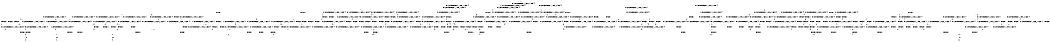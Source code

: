 digraph BCG {
size = "7, 10.5";
center = TRUE;
node [shape = circle];
0 [peripheries = 2];
0 -> 1 [label = "EX !0 !ATOMIC_EXCH_BRANCH (1, +1, TRUE, +0, 2, TRUE) !{0}"];
0 -> 2 [label = "EX !2 !ATOMIC_EXCH_BRANCH (1, +1, TRUE, +0, 2, TRUE) !{0}"];
0 -> 3 [label = "EX !1 !ATOMIC_EXCH_BRANCH (1, +0, FALSE, +0, 1, TRUE) !{0}"];
0 -> 4 [label = "EX !0 !ATOMIC_EXCH_BRANCH (1, +1, TRUE, +0, 2, TRUE) !{0}"];
1 -> 5 [label = "EX !2 !ATOMIC_EXCH_BRANCH (1, +1, TRUE, +0, 2, FALSE) !{0}"];
1 -> 6 [label = "EX !1 !ATOMIC_EXCH_BRANCH (1, +0, FALSE, +0, 1, FALSE) !{0}"];
1 -> 7 [label = "TERMINATE !0"];
2 -> 5 [label = "EX !0 !ATOMIC_EXCH_BRANCH (1, +1, TRUE, +0, 2, FALSE) !{0}"];
2 -> 8 [label = "EX !1 !ATOMIC_EXCH_BRANCH (1, +0, FALSE, +0, 1, FALSE) !{0}"];
2 -> 9 [label = "TERMINATE !2"];
2 -> 10 [label = "EX !0 !ATOMIC_EXCH_BRANCH (1, +1, TRUE, +0, 2, FALSE) !{0}"];
3 -> 3 [label = "EX !1 !ATOMIC_EXCH_BRANCH (1, +0, FALSE, +0, 1, TRUE) !{0}"];
3 -> 11 [label = "EX !0 !ATOMIC_EXCH_BRANCH (1, +1, TRUE, +0, 2, TRUE) !{0}"];
3 -> 12 [label = "EX !2 !ATOMIC_EXCH_BRANCH (1, +1, TRUE, +0, 2, TRUE) !{0}"];
3 -> 13 [label = "EX !0 !ATOMIC_EXCH_BRANCH (1, +1, TRUE, +0, 2, TRUE) !{0}"];
4 -> 10 [label = "EX !2 !ATOMIC_EXCH_BRANCH (1, +1, TRUE, +0, 2, FALSE) !{0}"];
4 -> 14 [label = "EX !1 !ATOMIC_EXCH_BRANCH (1, +0, FALSE, +0, 1, FALSE) !{0}"];
4 -> 15 [label = "TERMINATE !0"];
5 -> 16 [label = "EX !1 !ATOMIC_EXCH_BRANCH (1, +0, FALSE, +0, 1, FALSE) !{0}"];
5 -> 17 [label = "TERMINATE !0"];
5 -> 18 [label = "TERMINATE !2"];
6 -> 19 [label = "EX !2 !ATOMIC_EXCH_BRANCH (1, +1, TRUE, +0, 2, FALSE) !{0}"];
6 -> 20 [label = "TERMINATE !0"];
6 -> 21 [label = "TERMINATE !1"];
7 -> 22 [label = "EX !1 !ATOMIC_EXCH_BRANCH (1, +0, FALSE, +0, 1, FALSE) !{1}"];
7 -> 23 [label = "EX !2 !ATOMIC_EXCH_BRANCH (1, +1, TRUE, +0, 2, FALSE) !{1}"];
7 -> 24 [label = "EX !1 !ATOMIC_EXCH_BRANCH (1, +0, FALSE, +0, 1, FALSE) !{1}"];
8 -> 19 [label = "EX !0 !ATOMIC_EXCH_BRANCH (1, +1, TRUE, +0, 2, FALSE) !{0}"];
8 -> 25 [label = "TERMINATE !2"];
8 -> 26 [label = "TERMINATE !1"];
8 -> 27 [label = "EX !0 !ATOMIC_EXCH_BRANCH (1, +1, TRUE, +0, 2, FALSE) !{0}"];
9 -> 28 [label = "EX !0 !ATOMIC_EXCH_BRANCH (1, +1, TRUE, +0, 2, FALSE) !{0}"];
9 -> 29 [label = "EX !1 !ATOMIC_EXCH_BRANCH (1, +0, FALSE, +0, 1, FALSE) !{0}"];
9 -> 30 [label = "EX !0 !ATOMIC_EXCH_BRANCH (1, +1, TRUE, +0, 2, FALSE) !{0}"];
10 -> 31 [label = "EX !1 !ATOMIC_EXCH_BRANCH (1, +0, FALSE, +0, 1, FALSE) !{0}"];
10 -> 32 [label = "TERMINATE !0"];
10 -> 33 [label = "TERMINATE !2"];
11 -> 6 [label = "EX !1 !ATOMIC_EXCH_BRANCH (1, +0, FALSE, +0, 1, FALSE) !{0}"];
11 -> 34 [label = "EX !2 !ATOMIC_EXCH_BRANCH (1, +1, TRUE, +0, 2, FALSE) !{0}"];
11 -> 35 [label = "TERMINATE !0"];
12 -> 8 [label = "EX !1 !ATOMIC_EXCH_BRANCH (1, +0, FALSE, +0, 1, FALSE) !{0}"];
12 -> 34 [label = "EX !0 !ATOMIC_EXCH_BRANCH (1, +1, TRUE, +0, 2, FALSE) !{0}"];
12 -> 36 [label = "TERMINATE !2"];
12 -> 37 [label = "EX !0 !ATOMIC_EXCH_BRANCH (1, +1, TRUE, +0, 2, FALSE) !{0}"];
13 -> 14 [label = "EX !1 !ATOMIC_EXCH_BRANCH (1, +0, FALSE, +0, 1, FALSE) !{0}"];
13 -> 37 [label = "EX !2 !ATOMIC_EXCH_BRANCH (1, +1, TRUE, +0, 2, FALSE) !{0}"];
13 -> 38 [label = "TERMINATE !0"];
14 -> 27 [label = "EX !2 !ATOMIC_EXCH_BRANCH (1, +1, TRUE, +0, 2, FALSE) !{0}"];
14 -> 39 [label = "TERMINATE !0"];
14 -> 40 [label = "TERMINATE !1"];
15 -> 41 [label = "EX !1 !ATOMIC_EXCH_BRANCH (1, +0, FALSE, +0, 1, FALSE) !{1}"];
15 -> 42 [label = "EX !2 !ATOMIC_EXCH_BRANCH (1, +1, TRUE, +0, 2, FALSE) !{1}"];
16 -> 43 [label = "TERMINATE !0"];
16 -> 44 [label = "TERMINATE !2"];
16 -> 45 [label = "TERMINATE !1"];
17 -> 46 [label = "EX !1 !ATOMIC_EXCH_BRANCH (1, +0, FALSE, +0, 1, FALSE) !{1}"];
17 -> 47 [label = "TERMINATE !2"];
17 -> 48 [label = "EX !1 !ATOMIC_EXCH_BRANCH (1, +0, FALSE, +0, 1, FALSE) !{1}"];
18 -> 49 [label = "EX !1 !ATOMIC_EXCH_BRANCH (1, +0, FALSE, +0, 1, FALSE) !{0}"];
18 -> 50 [label = "TERMINATE !0"];
19 -> 43 [label = "TERMINATE !0"];
19 -> 44 [label = "TERMINATE !2"];
19 -> 45 [label = "TERMINATE !1"];
20 -> 51 [label = "EX !2 !ATOMIC_EXCH_BRANCH (1, +1, TRUE, +0, 2, FALSE) !{1}"];
20 -> 52 [label = "TERMINATE !1"];
21 -> 53 [label = "EX !2 !ATOMIC_EXCH_BRANCH (1, +1, TRUE, +0, 2, FALSE) !{0}"];
21 -> 54 [label = "TERMINATE !0"];
22 -> 51 [label = "EX !2 !ATOMIC_EXCH_BRANCH (1, +1, TRUE, +0, 2, FALSE) !{1}"];
22 -> 52 [label = "TERMINATE !1"];
23 -> 46 [label = "EX !1 !ATOMIC_EXCH_BRANCH (1, +0, FALSE, +0, 1, FALSE) !{1}"];
23 -> 47 [label = "TERMINATE !2"];
23 -> 48 [label = "EX !1 !ATOMIC_EXCH_BRANCH (1, +0, FALSE, +0, 1, FALSE) !{1}"];
24 -> 55 [label = "EX !2 !ATOMIC_EXCH_BRANCH (1, +1, TRUE, +0, 2, FALSE) !{1}"];
24 -> 56 [label = "TERMINATE !1"];
25 -> 57 [label = "EX !0 !ATOMIC_EXCH_BRANCH (1, +1, TRUE, +0, 2, FALSE) !{0}"];
25 -> 58 [label = "TERMINATE !1"];
25 -> 59 [label = "EX !0 !ATOMIC_EXCH_BRANCH (1, +1, TRUE, +0, 2, FALSE) !{0}"];
26 -> 53 [label = "EX !0 !ATOMIC_EXCH_BRANCH (1, +1, TRUE, +0, 2, FALSE) !{0}"];
26 -> 60 [label = "TERMINATE !2"];
26 -> 61 [label = "EX !0 !ATOMIC_EXCH_BRANCH (1, +1, TRUE, +0, 2, FALSE) !{0}"];
27 -> 62 [label = "TERMINATE !0"];
27 -> 63 [label = "TERMINATE !2"];
27 -> 64 [label = "TERMINATE !1"];
28 -> 49 [label = "EX !1 !ATOMIC_EXCH_BRANCH (1, +0, FALSE, +0, 1, FALSE) !{0}"];
28 -> 50 [label = "TERMINATE !0"];
29 -> 57 [label = "EX !0 !ATOMIC_EXCH_BRANCH (1, +1, TRUE, +0, 2, FALSE) !{0}"];
29 -> 58 [label = "TERMINATE !1"];
29 -> 59 [label = "EX !0 !ATOMIC_EXCH_BRANCH (1, +1, TRUE, +0, 2, FALSE) !{0}"];
30 -> 65 [label = "EX !1 !ATOMIC_EXCH_BRANCH (1, +0, FALSE, +0, 1, FALSE) !{0}"];
30 -> 66 [label = "TERMINATE !0"];
31 -> 62 [label = "TERMINATE !0"];
31 -> 63 [label = "TERMINATE !2"];
31 -> 64 [label = "TERMINATE !1"];
32 -> 67 [label = "EX !1 !ATOMIC_EXCH_BRANCH (1, +0, FALSE, +0, 1, FALSE) !{1}"];
32 -> 68 [label = "TERMINATE !2"];
33 -> 65 [label = "EX !1 !ATOMIC_EXCH_BRANCH (1, +0, FALSE, +0, 1, FALSE) !{0}"];
33 -> 66 [label = "TERMINATE !0"];
34 -> 16 [label = "EX !1 !ATOMIC_EXCH_BRANCH (1, +0, FALSE, +0, 1, FALSE) !{0}"];
34 -> 69 [label = "TERMINATE !0"];
34 -> 70 [label = "TERMINATE !2"];
35 -> 22 [label = "EX !1 !ATOMIC_EXCH_BRANCH (1, +0, FALSE, +0, 1, FALSE) !{1}"];
35 -> 71 [label = "EX !2 !ATOMIC_EXCH_BRANCH (1, +1, TRUE, +0, 2, FALSE) !{1}"];
35 -> 24 [label = "EX !1 !ATOMIC_EXCH_BRANCH (1, +0, FALSE, +0, 1, FALSE) !{1}"];
36 -> 29 [label = "EX !1 !ATOMIC_EXCH_BRANCH (1, +0, FALSE, +0, 1, FALSE) !{0}"];
36 -> 72 [label = "EX !0 !ATOMIC_EXCH_BRANCH (1, +1, TRUE, +0, 2, FALSE) !{0}"];
36 -> 73 [label = "EX !0 !ATOMIC_EXCH_BRANCH (1, +1, TRUE, +0, 2, FALSE) !{0}"];
37 -> 31 [label = "EX !1 !ATOMIC_EXCH_BRANCH (1, +0, FALSE, +0, 1, FALSE) !{0}"];
37 -> 74 [label = "TERMINATE !0"];
37 -> 75 [label = "TERMINATE !2"];
38 -> 41 [label = "EX !1 !ATOMIC_EXCH_BRANCH (1, +0, FALSE, +0, 1, FALSE) !{1}"];
38 -> 76 [label = "EX !2 !ATOMIC_EXCH_BRANCH (1, +1, TRUE, +0, 2, FALSE) !{1}"];
39 -> 77 [label = "EX !2 !ATOMIC_EXCH_BRANCH (1, +1, TRUE, +0, 2, FALSE) !{1}"];
39 -> 78 [label = "TERMINATE !1"];
40 -> 61 [label = "EX !2 !ATOMIC_EXCH_BRANCH (1, +1, TRUE, +0, 2, FALSE) !{0}"];
40 -> 79 [label = "TERMINATE !0"];
41 -> 77 [label = "EX !2 !ATOMIC_EXCH_BRANCH (1, +1, TRUE, +0, 2, FALSE) !{1}"];
41 -> 78 [label = "TERMINATE !1"];
42 -> 67 [label = "EX !1 !ATOMIC_EXCH_BRANCH (1, +0, FALSE, +0, 1, FALSE) !{1}"];
42 -> 68 [label = "TERMINATE !2"];
43 -> 80 [label = "TERMINATE !2"];
43 -> 81 [label = "TERMINATE !1"];
44 -> 82 [label = "TERMINATE !0"];
44 -> 83 [label = "TERMINATE !1"];
45 -> 84 [label = "TERMINATE !0"];
45 -> 85 [label = "TERMINATE !2"];
46 -> 80 [label = "TERMINATE !2"];
46 -> 81 [label = "TERMINATE !1"];
47 -> 86 [label = "EX !1 !ATOMIC_EXCH_BRANCH (1, +0, FALSE, +0, 1, FALSE) !{1}"];
47 -> 87 [label = "EX !1 !ATOMIC_EXCH_BRANCH (1, +0, FALSE, +0, 1, FALSE) !{1}"];
48 -> 88 [label = "TERMINATE !2"];
48 -> 89 [label = "TERMINATE !1"];
49 -> 82 [label = "TERMINATE !0"];
49 -> 83 [label = "TERMINATE !1"];
50 -> 86 [label = "EX !1 !ATOMIC_EXCH_BRANCH (1, +0, FALSE, +0, 1, FALSE) !{1}"];
50 -> 87 [label = "EX !1 !ATOMIC_EXCH_BRANCH (1, +0, FALSE, +0, 1, FALSE) !{1}"];
51 -> 80 [label = "TERMINATE !2"];
51 -> 81 [label = "TERMINATE !1"];
52 -> 90 [label = "EX !2 !ATOMIC_EXCH_BRANCH (1, +1, TRUE, +0, 2, FALSE) !{2}"];
52 -> 91 [label = "EX !2 !ATOMIC_EXCH_BRANCH (1, +1, TRUE, +0, 2, FALSE) !{2}"];
53 -> 84 [label = "TERMINATE !0"];
53 -> 85 [label = "TERMINATE !2"];
54 -> 92 [label = "EX !2 !ATOMIC_EXCH_BRANCH (1, +1, TRUE, +0, 2, FALSE) !{1}"];
55 -> 88 [label = "TERMINATE !2"];
55 -> 89 [label = "TERMINATE !1"];
56 -> 93 [label = "EX !2 !ATOMIC_EXCH_BRANCH (1, +1, TRUE, +0, 2, FALSE) !{2}"];
57 -> 82 [label = "TERMINATE !0"];
57 -> 83 [label = "TERMINATE !1"];
58 -> 94 [label = "EX !0 !ATOMIC_EXCH_BRANCH (1, +1, TRUE, +0, 2, FALSE) !{0}"];
58 -> 95 [label = "EX !0 !ATOMIC_EXCH_BRANCH (1, +1, TRUE, +0, 2, FALSE) !{0}"];
59 -> 96 [label = "TERMINATE !0"];
59 -> 97 [label = "TERMINATE !1"];
60 -> 94 [label = "EX !0 !ATOMIC_EXCH_BRANCH (1, +1, TRUE, +0, 2, FALSE) !{0}"];
60 -> 95 [label = "EX !0 !ATOMIC_EXCH_BRANCH (1, +1, TRUE, +0, 2, FALSE) !{0}"];
61 -> 98 [label = "TERMINATE !0"];
61 -> 99 [label = "TERMINATE !2"];
62 -> 100 [label = "TERMINATE !2"];
62 -> 101 [label = "TERMINATE !1"];
63 -> 96 [label = "TERMINATE !0"];
63 -> 97 [label = "TERMINATE !1"];
64 -> 98 [label = "TERMINATE !0"];
64 -> 99 [label = "TERMINATE !2"];
65 -> 96 [label = "TERMINATE !0"];
65 -> 97 [label = "TERMINATE !1"];
66 -> 102 [label = "EX !1 !ATOMIC_EXCH_BRANCH (1, +0, FALSE, +0, 1, FALSE) !{1}"];
67 -> 100 [label = "TERMINATE !2"];
67 -> 101 [label = "TERMINATE !1"];
68 -> 102 [label = "EX !1 !ATOMIC_EXCH_BRANCH (1, +0, FALSE, +0, 1, FALSE) !{1}"];
69 -> 46 [label = "EX !1 !ATOMIC_EXCH_BRANCH (1, +0, FALSE, +0, 1, FALSE) !{1}"];
69 -> 103 [label = "TERMINATE !2"];
69 -> 48 [label = "EX !1 !ATOMIC_EXCH_BRANCH (1, +0, FALSE, +0, 1, FALSE) !{1}"];
70 -> 49 [label = "EX !1 !ATOMIC_EXCH_BRANCH (1, +0, FALSE, +0, 1, FALSE) !{0}"];
70 -> 104 [label = "TERMINATE !0"];
71 -> 46 [label = "EX !1 !ATOMIC_EXCH_BRANCH (1, +0, FALSE, +0, 1, FALSE) !{1}"];
71 -> 103 [label = "TERMINATE !2"];
71 -> 48 [label = "EX !1 !ATOMIC_EXCH_BRANCH (1, +0, FALSE, +0, 1, FALSE) !{1}"];
72 -> 49 [label = "EX !1 !ATOMIC_EXCH_BRANCH (1, +0, FALSE, +0, 1, FALSE) !{0}"];
72 -> 104 [label = "TERMINATE !0"];
73 -> 65 [label = "EX !1 !ATOMIC_EXCH_BRANCH (1, +0, FALSE, +0, 1, FALSE) !{0}"];
73 -> 105 [label = "TERMINATE !0"];
74 -> 67 [label = "EX !1 !ATOMIC_EXCH_BRANCH (1, +0, FALSE, +0, 1, FALSE) !{1}"];
74 -> 106 [label = "TERMINATE !2"];
75 -> 65 [label = "EX !1 !ATOMIC_EXCH_BRANCH (1, +0, FALSE, +0, 1, FALSE) !{0}"];
75 -> 105 [label = "TERMINATE !0"];
76 -> 67 [label = "EX !1 !ATOMIC_EXCH_BRANCH (1, +0, FALSE, +0, 1, FALSE) !{1}"];
76 -> 106 [label = "TERMINATE !2"];
77 -> 100 [label = "TERMINATE !2"];
77 -> 101 [label = "TERMINATE !1"];
78 -> 107 [label = "EX !2 !ATOMIC_EXCH_BRANCH (1, +1, TRUE, +0, 2, FALSE) !{2}"];
79 -> 108 [label = "EX !2 !ATOMIC_EXCH_BRANCH (1, +1, TRUE, +0, 2, FALSE) !{1}"];
80 -> 109 [label = "TERMINATE !1"];
81 -> 110 [label = "TERMINATE !2"];
82 -> 109 [label = "TERMINATE !1"];
83 -> 111 [label = "TERMINATE !0"];
84 -> 112 [label = "TERMINATE !2"];
85 -> 111 [label = "TERMINATE !0"];
86 -> 109 [label = "TERMINATE !1"];
87 -> 113 [label = "TERMINATE !1"];
88 -> 113 [label = "TERMINATE !1"];
89 -> 114 [label = "TERMINATE !2"];
90 -> 110 [label = "TERMINATE !2"];
91 -> 115 [label = "TERMINATE !2"];
92 -> 112 [label = "TERMINATE !2"];
93 -> 114 [label = "TERMINATE !2"];
94 -> 111 [label = "TERMINATE !0"];
95 -> 116 [label = "TERMINATE !0"];
96 -> 117 [label = "TERMINATE !1"];
97 -> 116 [label = "TERMINATE !0"];
98 -> 118 [label = "TERMINATE !2"];
99 -> 116 [label = "TERMINATE !0"];
100 -> 117 [label = "TERMINATE !1"];
101 -> 119 [label = "TERMINATE !2"];
102 -> 117 [label = "TERMINATE !1"];
103 -> 86 [label = "EX !1 !ATOMIC_EXCH_BRANCH (1, +0, FALSE, +0, 1, FALSE) !{1}"];
103 -> 87 [label = "EX !1 !ATOMIC_EXCH_BRANCH (1, +0, FALSE, +0, 1, FALSE) !{1}"];
104 -> 86 [label = "EX !1 !ATOMIC_EXCH_BRANCH (1, +0, FALSE, +0, 1, FALSE) !{1}"];
104 -> 87 [label = "EX !1 !ATOMIC_EXCH_BRANCH (1, +0, FALSE, +0, 1, FALSE) !{1}"];
105 -> 102 [label = "EX !1 !ATOMIC_EXCH_BRANCH (1, +0, FALSE, +0, 1, FALSE) !{1}"];
106 -> 102 [label = "EX !1 !ATOMIC_EXCH_BRANCH (1, +0, FALSE, +0, 1, FALSE) !{1}"];
107 -> 119 [label = "TERMINATE !2"];
108 -> 118 [label = "TERMINATE !2"];
110 -> 120 [label = "exit"];
114 -> 121 [label = "exit"];
115 -> 122 [label = "exit"];
119 -> 123 [label = "exit"];
}
